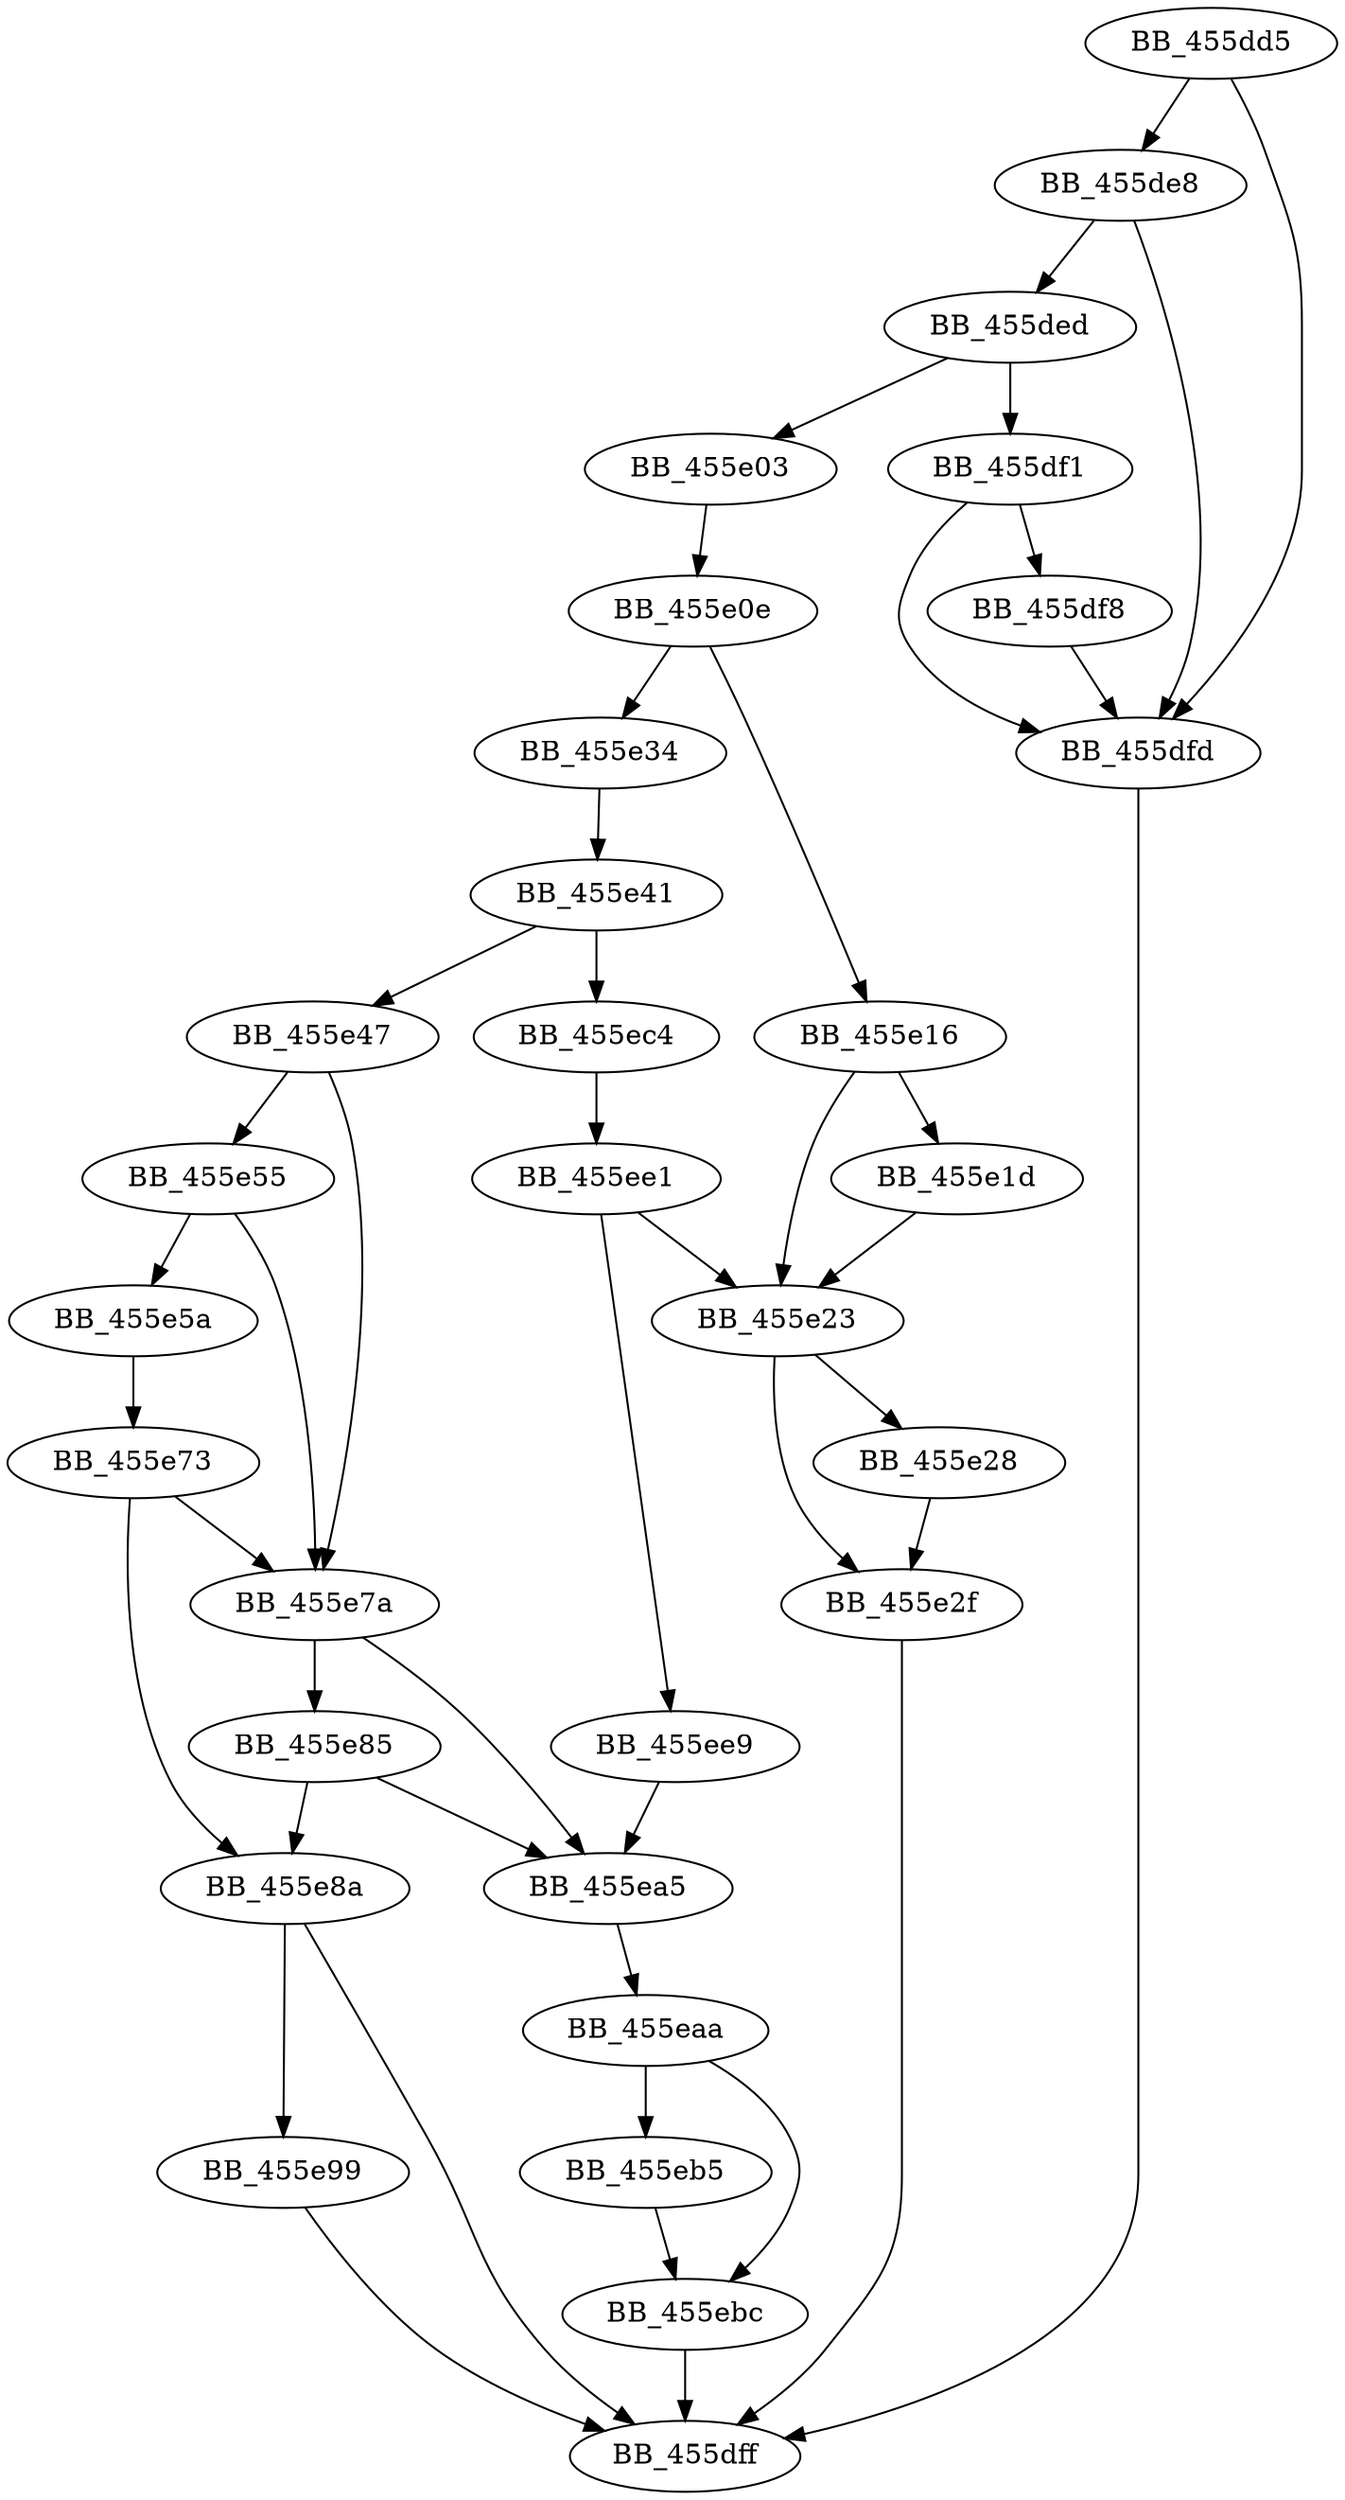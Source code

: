 DiGraph sub_455DD5{
BB_455dd5->BB_455de8
BB_455dd5->BB_455dfd
BB_455de8->BB_455ded
BB_455de8->BB_455dfd
BB_455ded->BB_455df1
BB_455ded->BB_455e03
BB_455df1->BB_455df8
BB_455df1->BB_455dfd
BB_455df8->BB_455dfd
BB_455dfd->BB_455dff
BB_455e03->BB_455e0e
BB_455e0e->BB_455e16
BB_455e0e->BB_455e34
BB_455e16->BB_455e1d
BB_455e16->BB_455e23
BB_455e1d->BB_455e23
BB_455e23->BB_455e28
BB_455e23->BB_455e2f
BB_455e28->BB_455e2f
BB_455e2f->BB_455dff
BB_455e34->BB_455e41
BB_455e41->BB_455e47
BB_455e41->BB_455ec4
BB_455e47->BB_455e55
BB_455e47->BB_455e7a
BB_455e55->BB_455e5a
BB_455e55->BB_455e7a
BB_455e5a->BB_455e73
BB_455e73->BB_455e7a
BB_455e73->BB_455e8a
BB_455e7a->BB_455e85
BB_455e7a->BB_455ea5
BB_455e85->BB_455e8a
BB_455e85->BB_455ea5
BB_455e8a->BB_455dff
BB_455e8a->BB_455e99
BB_455e99->BB_455dff
BB_455ea5->BB_455eaa
BB_455eaa->BB_455eb5
BB_455eaa->BB_455ebc
BB_455eb5->BB_455ebc
BB_455ebc->BB_455dff
BB_455ec4->BB_455ee1
BB_455ee1->BB_455e23
BB_455ee1->BB_455ee9
BB_455ee9->BB_455ea5
}
